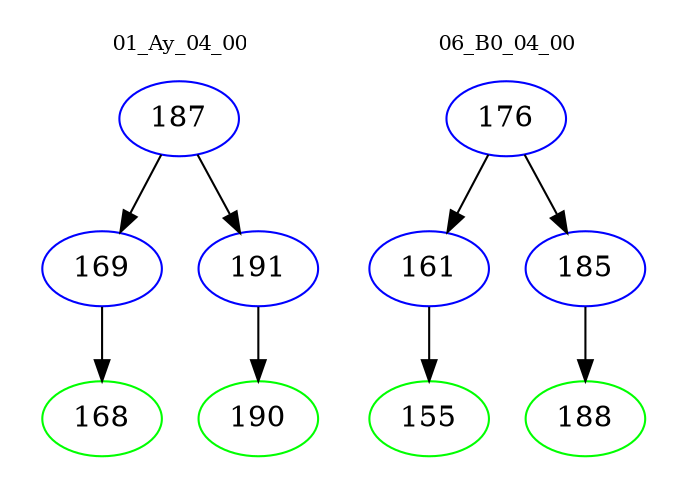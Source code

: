 digraph{
subgraph cluster_0 {
color = white
label = "01_Ay_04_00";
fontsize=10;
T0_187 [label="187", color="blue"]
T0_187 -> T0_169 [color="black"]
T0_169 [label="169", color="blue"]
T0_169 -> T0_168 [color="black"]
T0_168 [label="168", color="green"]
T0_187 -> T0_191 [color="black"]
T0_191 [label="191", color="blue"]
T0_191 -> T0_190 [color="black"]
T0_190 [label="190", color="green"]
}
subgraph cluster_1 {
color = white
label = "06_B0_04_00";
fontsize=10;
T1_176 [label="176", color="blue"]
T1_176 -> T1_161 [color="black"]
T1_161 [label="161", color="blue"]
T1_161 -> T1_155 [color="black"]
T1_155 [label="155", color="green"]
T1_176 -> T1_185 [color="black"]
T1_185 [label="185", color="blue"]
T1_185 -> T1_188 [color="black"]
T1_188 [label="188", color="green"]
}
}

